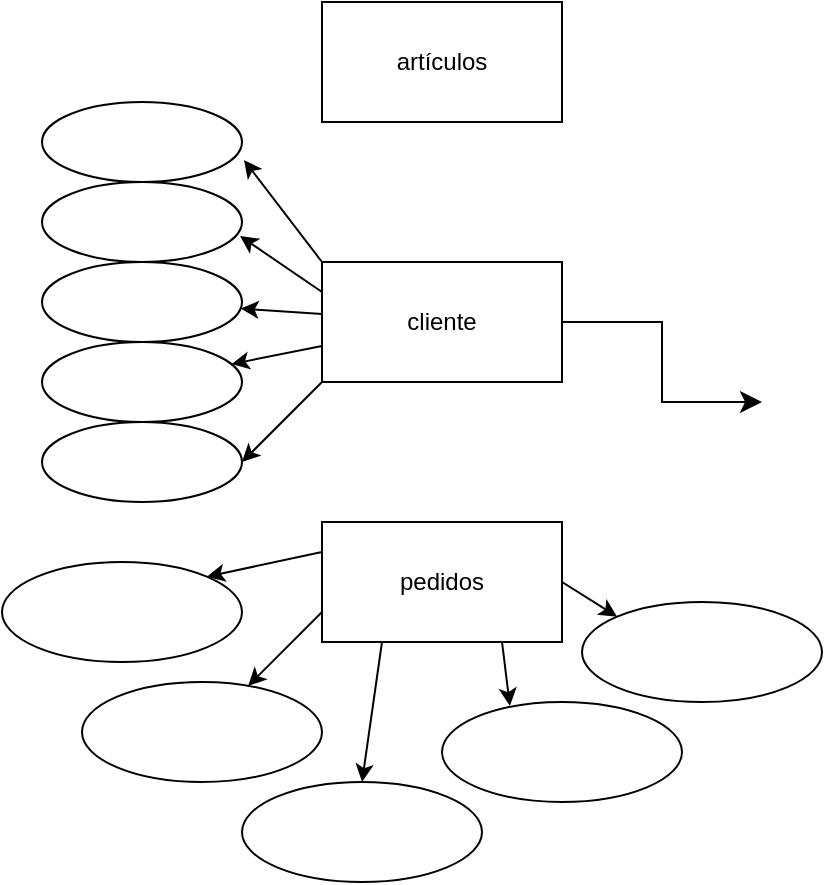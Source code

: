 <mxfile version="24.2.2" type="github">
  <diagram id="R2lEEEUBdFMjLlhIrx00" name="Page-1">
    <mxGraphModel dx="851" dy="615" grid="1" gridSize="10" guides="1" tooltips="1" connect="1" arrows="1" fold="1" page="1" pageScale="1" pageWidth="850" pageHeight="1100" math="0" shadow="0" extFonts="Permanent Marker^https://fonts.googleapis.com/css?family=Permanent+Marker">
      <root>
        <mxCell id="0" />
        <mxCell id="1" parent="0" />
        <mxCell id="IDAnfpPjTxUCIpMPz0pZ-20" value="" style="edgeStyle=none;rounded=0;orthogonalLoop=1;jettySize=auto;html=1;" edge="1" parent="1" source="IDAnfpPjTxUCIpMPz0pZ-1" target="IDAnfpPjTxUCIpMPz0pZ-18">
          <mxGeometry relative="1" as="geometry" />
        </mxCell>
        <mxCell id="IDAnfpPjTxUCIpMPz0pZ-21" value="" style="edgeStyle=none;rounded=0;orthogonalLoop=1;jettySize=auto;html=1;" edge="1" parent="1" source="IDAnfpPjTxUCIpMPz0pZ-1" target="IDAnfpPjTxUCIpMPz0pZ-17">
          <mxGeometry relative="1" as="geometry">
            <mxPoint x="340" y="360" as="targetPoint" />
          </mxGeometry>
        </mxCell>
        <mxCell id="IDAnfpPjTxUCIpMPz0pZ-24" style="edgeStyle=none;rounded=0;orthogonalLoop=1;jettySize=auto;html=1;exitX=0;exitY=1;exitDx=0;exitDy=0;entryX=1;entryY=0.5;entryDx=0;entryDy=0;" edge="1" parent="1" source="IDAnfpPjTxUCIpMPz0pZ-1" target="IDAnfpPjTxUCIpMPz0pZ-19">
          <mxGeometry relative="1" as="geometry" />
        </mxCell>
        <mxCell id="IDAnfpPjTxUCIpMPz0pZ-1" value="" style="whiteSpace=wrap;html=1;" vertex="1" parent="1">
          <mxGeometry x="360" y="290" width="120" height="60" as="geometry" />
        </mxCell>
        <mxCell id="IDAnfpPjTxUCIpMPz0pZ-2" value="cliente" style="text;strokeColor=none;align=center;fillColor=none;html=1;verticalAlign=middle;whiteSpace=wrap;rounded=0;" vertex="1" parent="1">
          <mxGeometry x="390" y="305" width="60" height="30" as="geometry" />
        </mxCell>
        <mxCell id="IDAnfpPjTxUCIpMPz0pZ-5" value="" style="edgeStyle=segmentEdgeStyle;endArrow=classic;html=1;curved=0;rounded=0;endSize=8;startSize=8;sourcePerimeterSpacing=0;targetPerimeterSpacing=0;" edge="1" parent="1">
          <mxGeometry width="100" relative="1" as="geometry">
            <mxPoint x="480" y="320" as="sourcePoint" />
            <mxPoint x="580" y="360" as="targetPoint" />
            <Array as="points">
              <mxPoint x="530" y="360" />
            </Array>
          </mxGeometry>
        </mxCell>
        <mxCell id="IDAnfpPjTxUCIpMPz0pZ-26" style="edgeStyle=none;rounded=0;orthogonalLoop=1;jettySize=auto;html=1;exitX=0;exitY=0.75;exitDx=0;exitDy=0;" edge="1" parent="1" source="IDAnfpPjTxUCIpMPz0pZ-8" target="IDAnfpPjTxUCIpMPz0pZ-11">
          <mxGeometry relative="1" as="geometry" />
        </mxCell>
        <mxCell id="IDAnfpPjTxUCIpMPz0pZ-27" style="edgeStyle=none;rounded=0;orthogonalLoop=1;jettySize=auto;html=1;exitX=0.25;exitY=1;exitDx=0;exitDy=0;entryX=0.5;entryY=0;entryDx=0;entryDy=0;" edge="1" parent="1" source="IDAnfpPjTxUCIpMPz0pZ-8" target="IDAnfpPjTxUCIpMPz0pZ-12">
          <mxGeometry relative="1" as="geometry" />
        </mxCell>
        <mxCell id="IDAnfpPjTxUCIpMPz0pZ-29" style="edgeStyle=none;rounded=0;orthogonalLoop=1;jettySize=auto;html=1;exitX=1;exitY=0.5;exitDx=0;exitDy=0;entryX=0;entryY=0;entryDx=0;entryDy=0;" edge="1" parent="1" source="IDAnfpPjTxUCIpMPz0pZ-8" target="IDAnfpPjTxUCIpMPz0pZ-14">
          <mxGeometry relative="1" as="geometry" />
        </mxCell>
        <mxCell id="IDAnfpPjTxUCIpMPz0pZ-8" value="pedidos" style="rounded=0;whiteSpace=wrap;html=1;" vertex="1" parent="1">
          <mxGeometry x="360" y="420" width="120" height="60" as="geometry" />
        </mxCell>
        <mxCell id="IDAnfpPjTxUCIpMPz0pZ-9" value="artículos" style="rounded=0;whiteSpace=wrap;html=1;" vertex="1" parent="1">
          <mxGeometry x="360" y="160" width="120" height="60" as="geometry" />
        </mxCell>
        <mxCell id="IDAnfpPjTxUCIpMPz0pZ-10" value="" style="ellipse;whiteSpace=wrap;html=1;" vertex="1" parent="1">
          <mxGeometry x="200" y="440" width="120" height="50" as="geometry" />
        </mxCell>
        <mxCell id="IDAnfpPjTxUCIpMPz0pZ-11" value="" style="ellipse;whiteSpace=wrap;html=1;" vertex="1" parent="1">
          <mxGeometry x="240" y="500" width="120" height="50" as="geometry" />
        </mxCell>
        <mxCell id="IDAnfpPjTxUCIpMPz0pZ-12" value="" style="ellipse;whiteSpace=wrap;html=1;" vertex="1" parent="1">
          <mxGeometry x="320" y="550" width="120" height="50" as="geometry" />
        </mxCell>
        <mxCell id="IDAnfpPjTxUCIpMPz0pZ-13" value="" style="ellipse;whiteSpace=wrap;html=1;" vertex="1" parent="1">
          <mxGeometry x="420" y="510" width="120" height="50" as="geometry" />
        </mxCell>
        <mxCell id="IDAnfpPjTxUCIpMPz0pZ-14" value="" style="ellipse;whiteSpace=wrap;html=1;" vertex="1" parent="1">
          <mxGeometry x="490" y="460" width="120" height="50" as="geometry" />
        </mxCell>
        <mxCell id="IDAnfpPjTxUCIpMPz0pZ-15" value="" style="ellipse;whiteSpace=wrap;html=1;" vertex="1" parent="1">
          <mxGeometry x="220" y="250" width="100" height="40" as="geometry" />
        </mxCell>
        <mxCell id="IDAnfpPjTxUCIpMPz0pZ-16" value="" style="ellipse;whiteSpace=wrap;html=1;" vertex="1" parent="1">
          <mxGeometry x="220" y="210" width="100" height="40" as="geometry" />
        </mxCell>
        <mxCell id="IDAnfpPjTxUCIpMPz0pZ-17" value="" style="ellipse;whiteSpace=wrap;html=1;" vertex="1" parent="1">
          <mxGeometry x="220" y="290" width="100" height="40" as="geometry" />
        </mxCell>
        <mxCell id="IDAnfpPjTxUCIpMPz0pZ-18" value="" style="ellipse;whiteSpace=wrap;html=1;" vertex="1" parent="1">
          <mxGeometry x="220" y="330" width="100" height="40" as="geometry" />
        </mxCell>
        <mxCell id="IDAnfpPjTxUCIpMPz0pZ-19" value="" style="ellipse;whiteSpace=wrap;html=1;" vertex="1" parent="1">
          <mxGeometry x="220" y="370" width="100" height="40" as="geometry" />
        </mxCell>
        <mxCell id="IDAnfpPjTxUCIpMPz0pZ-22" style="edgeStyle=none;rounded=0;orthogonalLoop=1;jettySize=auto;html=1;exitX=0;exitY=0.25;exitDx=0;exitDy=0;entryX=0.99;entryY=0.675;entryDx=0;entryDy=0;entryPerimeter=0;" edge="1" parent="1" source="IDAnfpPjTxUCIpMPz0pZ-1" target="IDAnfpPjTxUCIpMPz0pZ-15">
          <mxGeometry relative="1" as="geometry" />
        </mxCell>
        <mxCell id="IDAnfpPjTxUCIpMPz0pZ-23" style="edgeStyle=none;rounded=0;orthogonalLoop=1;jettySize=auto;html=1;exitX=0;exitY=0;exitDx=0;exitDy=0;entryX=1.01;entryY=0.725;entryDx=0;entryDy=0;entryPerimeter=0;" edge="1" parent="1" source="IDAnfpPjTxUCIpMPz0pZ-1" target="IDAnfpPjTxUCIpMPz0pZ-16">
          <mxGeometry relative="1" as="geometry" />
        </mxCell>
        <mxCell id="IDAnfpPjTxUCIpMPz0pZ-25" style="edgeStyle=none;rounded=0;orthogonalLoop=1;jettySize=auto;html=1;exitX=0;exitY=0.25;exitDx=0;exitDy=0;entryX=1;entryY=0;entryDx=0;entryDy=0;" edge="1" parent="1" source="IDAnfpPjTxUCIpMPz0pZ-8" target="IDAnfpPjTxUCIpMPz0pZ-10">
          <mxGeometry relative="1" as="geometry" />
        </mxCell>
        <mxCell id="IDAnfpPjTxUCIpMPz0pZ-28" style="edgeStyle=none;rounded=0;orthogonalLoop=1;jettySize=auto;html=1;exitX=0.75;exitY=1;exitDx=0;exitDy=0;entryX=0.283;entryY=0.04;entryDx=0;entryDy=0;entryPerimeter=0;" edge="1" parent="1" source="IDAnfpPjTxUCIpMPz0pZ-8" target="IDAnfpPjTxUCIpMPz0pZ-13">
          <mxGeometry relative="1" as="geometry" />
        </mxCell>
      </root>
    </mxGraphModel>
  </diagram>
</mxfile>
